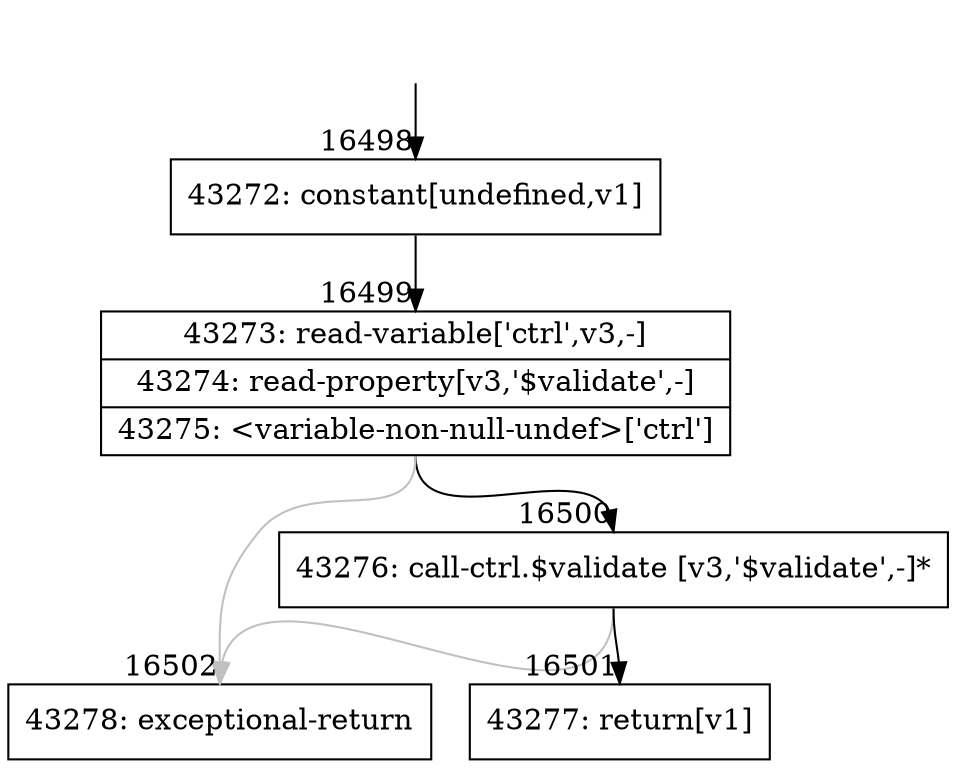 digraph {
rankdir="TD"
BB_entry1336[shape=none,label=""];
BB_entry1336 -> BB16498 [tailport=s, headport=n, headlabel="    16498"]
BB16498 [shape=record label="{43272: constant[undefined,v1]}" ] 
BB16498 -> BB16499 [tailport=s, headport=n, headlabel="      16499"]
BB16499 [shape=record label="{43273: read-variable['ctrl',v3,-]|43274: read-property[v3,'$validate',-]|43275: \<variable-non-null-undef\>['ctrl']}" ] 
BB16499 -> BB16500 [tailport=s, headport=n, headlabel="      16500"]
BB16499 -> BB16502 [tailport=s, headport=n, color=gray, headlabel="      16502"]
BB16500 [shape=record label="{43276: call-ctrl.$validate [v3,'$validate',-]*}" ] 
BB16500 -> BB16501 [tailport=s, headport=n, headlabel="      16501"]
BB16500 -> BB16502 [tailport=s, headport=n, color=gray]
BB16501 [shape=record label="{43277: return[v1]}" ] 
BB16502 [shape=record label="{43278: exceptional-return}" ] 
//#$~ 28271
}
